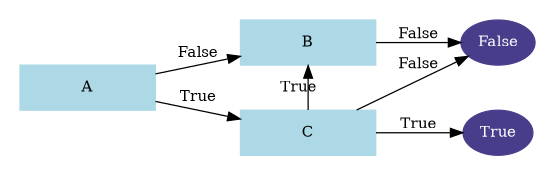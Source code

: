 digraph BDD {
        size = "3.5, 2.5"
        margin = "0.1"
        rankdir = LR;

        {
        node [ shape = box, style=filled,
               color = lightblue, fontcolor = black,
               fontsize = 12
             ];
        
	node_a [ label = "A", width = 1.5 ];
	node_b [ label = "B", width = 1.5, group = "top_line" ];
	node_c [ label = "C", width = 1.5, group = "bot_line" ];
        } 

        {
        node [ shape = ellipse, style=filled,
               color = darkslateblue, fontcolor = white,
               fontsize = 12
             ];

        out_f [ label = "False" , group = "top_line" ]
        out_t [ label = "True" ,group = "bot_line" ]
        }

        compound = true;
        edge [ fontsize = 12 ];

        node_a -> node_b [ label = "False" ]
        node_a -> node_c [ label = "True" ]

        node_b -> node_c [ label = " True" , dir=back ]
        // dir=back is to workaround a bug of rankdir=LR + rank=same,
        // where the vertical edge is drawn backwards (C->B)
        
        { rank = same; node_b; node_c }

        node_b -> out_f  [ label = "False" ]
        node_c -> out_f  [ label = "False" ]
        node_c -> out_t  [ label = "True" ]
}
